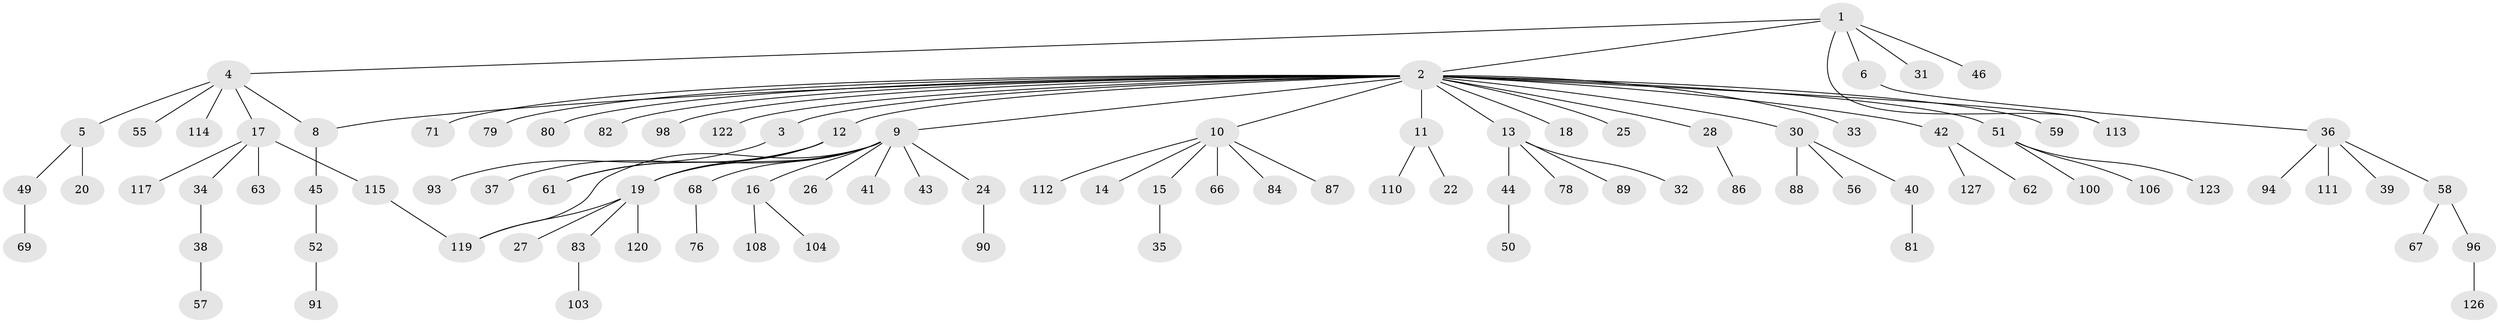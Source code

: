 // original degree distribution, {7: 0.023622047244094488, 25: 0.007874015748031496, 2: 0.2283464566929134, 4: 0.031496062992125984, 1: 0.5826771653543307, 11: 0.007874015748031496, 3: 0.07086614173228346, 5: 0.015748031496062992, 6: 0.031496062992125984}
// Generated by graph-tools (version 1.1) at 2025/11/02/27/25 16:11:15]
// undirected, 95 vertices, 100 edges
graph export_dot {
graph [start="1"]
  node [color=gray90,style=filled];
  1 [super="+29"];
  2 [super="+97"];
  3;
  4 [super="+7"];
  5 [super="+53"];
  6;
  8 [super="+23"];
  9 [super="+72"];
  10 [super="+48"];
  11 [super="+21"];
  12 [super="+116"];
  13 [super="+74"];
  14;
  15 [super="+101"];
  16 [super="+77"];
  17 [super="+65"];
  18 [super="+118"];
  19 [super="+102"];
  20;
  22;
  24;
  25 [super="+47"];
  26;
  27;
  28;
  30 [super="+64"];
  31;
  32 [super="+60"];
  33;
  34;
  35;
  36 [super="+85"];
  37;
  38 [super="+105"];
  39;
  40;
  41;
  42 [super="+92"];
  43;
  44;
  45 [super="+99"];
  46;
  49;
  50;
  51 [super="+75"];
  52 [super="+54"];
  55;
  56;
  57;
  58;
  59;
  61;
  62 [super="+73"];
  63;
  66 [super="+70"];
  67;
  68;
  69;
  71;
  76 [super="+107"];
  78;
  79 [super="+124"];
  80;
  81 [super="+121"];
  82;
  83;
  84;
  86;
  87 [super="+109"];
  88;
  89 [super="+95"];
  90;
  91;
  93;
  94;
  96 [super="+125"];
  98;
  100;
  103;
  104;
  106;
  108;
  110;
  111;
  112;
  113;
  114;
  115;
  117;
  119;
  120;
  122;
  123;
  126;
  127;
  1 -- 2;
  1 -- 4;
  1 -- 6;
  1 -- 31;
  1 -- 46;
  1 -- 113;
  2 -- 3;
  2 -- 8;
  2 -- 9;
  2 -- 10;
  2 -- 11 [weight=2];
  2 -- 12;
  2 -- 13;
  2 -- 18;
  2 -- 25;
  2 -- 28;
  2 -- 30;
  2 -- 33;
  2 -- 42;
  2 -- 51;
  2 -- 59;
  2 -- 71;
  2 -- 79;
  2 -- 80;
  2 -- 82;
  2 -- 98;
  2 -- 113;
  2 -- 122;
  3 -- 93;
  4 -- 5;
  4 -- 8;
  4 -- 17;
  4 -- 55;
  4 -- 114;
  5 -- 20;
  5 -- 49;
  6 -- 36;
  8 -- 45;
  9 -- 16;
  9 -- 24;
  9 -- 26;
  9 -- 41;
  9 -- 43;
  9 -- 61;
  9 -- 68;
  9 -- 119;
  9 -- 19;
  10 -- 14;
  10 -- 15;
  10 -- 66;
  10 -- 87;
  10 -- 112;
  10 -- 84;
  11 -- 110;
  11 -- 22;
  12 -- 19;
  12 -- 37;
  12 -- 61;
  13 -- 32;
  13 -- 44;
  13 -- 78;
  13 -- 89;
  15 -- 35;
  16 -- 104;
  16 -- 108;
  17 -- 34;
  17 -- 63;
  17 -- 115;
  17 -- 117;
  19 -- 27;
  19 -- 83;
  19 -- 119;
  19 -- 120;
  24 -- 90;
  28 -- 86;
  30 -- 40;
  30 -- 56;
  30 -- 88;
  34 -- 38;
  36 -- 39;
  36 -- 58;
  36 -- 94;
  36 -- 111;
  38 -- 57;
  40 -- 81;
  42 -- 62;
  42 -- 127;
  44 -- 50;
  45 -- 52;
  49 -- 69;
  51 -- 100;
  51 -- 106;
  51 -- 123;
  52 -- 91;
  58 -- 67;
  58 -- 96;
  68 -- 76;
  83 -- 103;
  96 -- 126;
  115 -- 119;
}
